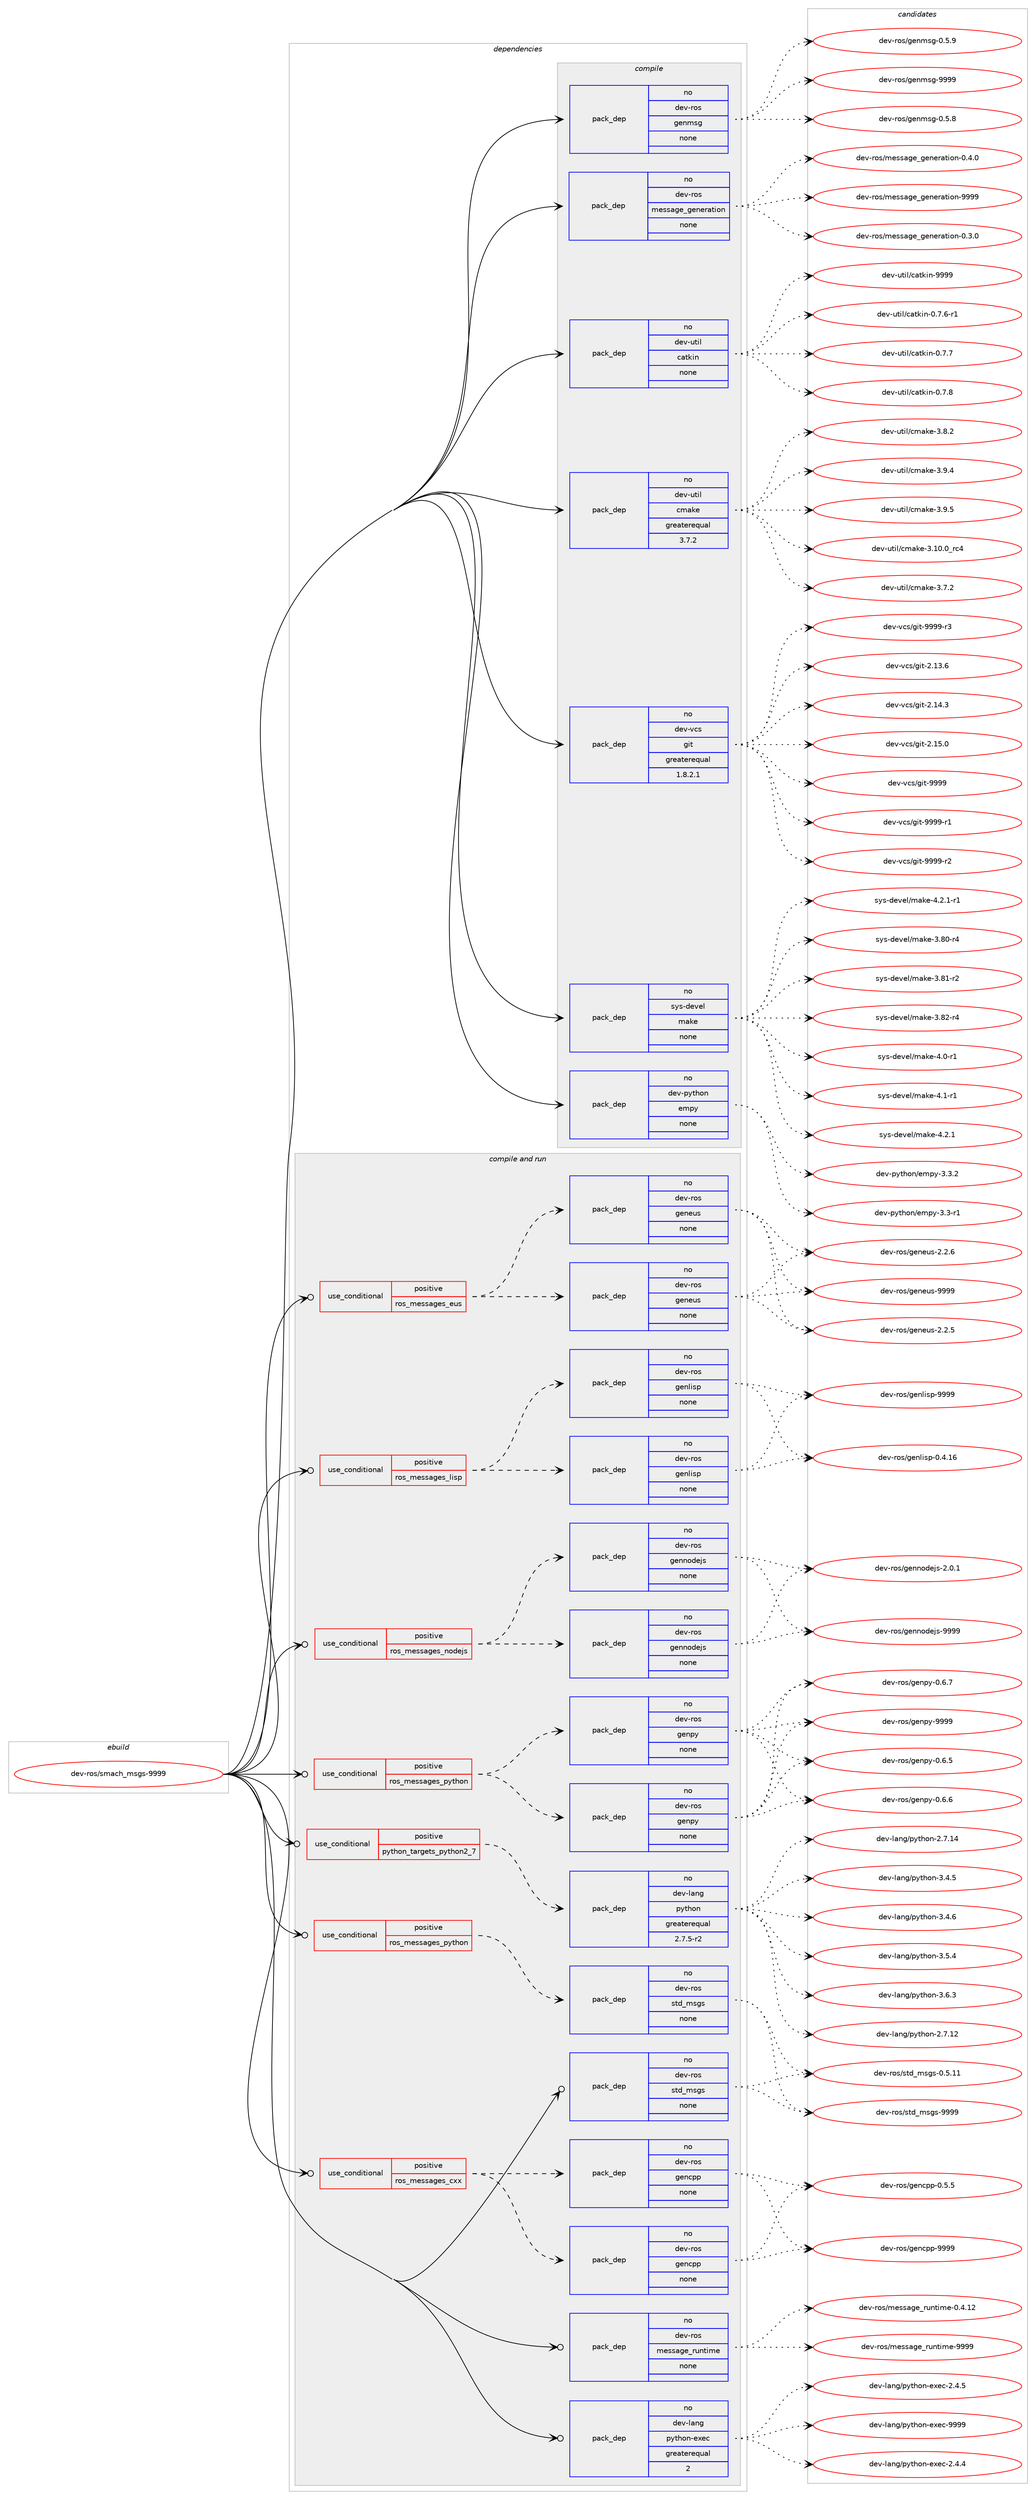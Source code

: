 digraph prolog {

# *************
# Graph options
# *************

newrank=true;
concentrate=true;
compound=true;
graph [rankdir=LR,fontname=Helvetica,fontsize=10,ranksep=1.5];#, ranksep=2.5, nodesep=0.2];
edge  [arrowhead=vee];
node  [fontname=Helvetica,fontsize=10];

# **********
# The ebuild
# **********

subgraph cluster_leftcol {
color=gray;
rank=same;
label=<<i>ebuild</i>>;
id [label="dev-ros/smach_msgs-9999", color=red, width=4, href="../dev-ros/smach_msgs-9999.svg"];
}

# ****************
# The dependencies
# ****************

subgraph cluster_midcol {
color=gray;
label=<<i>dependencies</i>>;
subgraph cluster_compile {
fillcolor="#eeeeee";
style=filled;
label=<<i>compile</i>>;
subgraph pack163169 {
dependency214370 [label=<<TABLE BORDER="0" CELLBORDER="1" CELLSPACING="0" CELLPADDING="4" WIDTH="220"><TR><TD ROWSPAN="6" CELLPADDING="30">pack_dep</TD></TR><TR><TD WIDTH="110">no</TD></TR><TR><TD>dev-python</TD></TR><TR><TD>empy</TD></TR><TR><TD>none</TD></TR><TR><TD></TD></TR></TABLE>>, shape=none, color=blue];
}
id:e -> dependency214370:w [weight=20,style="solid",arrowhead="vee"];
subgraph pack163170 {
dependency214371 [label=<<TABLE BORDER="0" CELLBORDER="1" CELLSPACING="0" CELLPADDING="4" WIDTH="220"><TR><TD ROWSPAN="6" CELLPADDING="30">pack_dep</TD></TR><TR><TD WIDTH="110">no</TD></TR><TR><TD>dev-ros</TD></TR><TR><TD>genmsg</TD></TR><TR><TD>none</TD></TR><TR><TD></TD></TR></TABLE>>, shape=none, color=blue];
}
id:e -> dependency214371:w [weight=20,style="solid",arrowhead="vee"];
subgraph pack163171 {
dependency214372 [label=<<TABLE BORDER="0" CELLBORDER="1" CELLSPACING="0" CELLPADDING="4" WIDTH="220"><TR><TD ROWSPAN="6" CELLPADDING="30">pack_dep</TD></TR><TR><TD WIDTH="110">no</TD></TR><TR><TD>dev-ros</TD></TR><TR><TD>message_generation</TD></TR><TR><TD>none</TD></TR><TR><TD></TD></TR></TABLE>>, shape=none, color=blue];
}
id:e -> dependency214372:w [weight=20,style="solid",arrowhead="vee"];
subgraph pack163172 {
dependency214373 [label=<<TABLE BORDER="0" CELLBORDER="1" CELLSPACING="0" CELLPADDING="4" WIDTH="220"><TR><TD ROWSPAN="6" CELLPADDING="30">pack_dep</TD></TR><TR><TD WIDTH="110">no</TD></TR><TR><TD>dev-util</TD></TR><TR><TD>catkin</TD></TR><TR><TD>none</TD></TR><TR><TD></TD></TR></TABLE>>, shape=none, color=blue];
}
id:e -> dependency214373:w [weight=20,style="solid",arrowhead="vee"];
subgraph pack163173 {
dependency214374 [label=<<TABLE BORDER="0" CELLBORDER="1" CELLSPACING="0" CELLPADDING="4" WIDTH="220"><TR><TD ROWSPAN="6" CELLPADDING="30">pack_dep</TD></TR><TR><TD WIDTH="110">no</TD></TR><TR><TD>dev-util</TD></TR><TR><TD>cmake</TD></TR><TR><TD>greaterequal</TD></TR><TR><TD>3.7.2</TD></TR></TABLE>>, shape=none, color=blue];
}
id:e -> dependency214374:w [weight=20,style="solid",arrowhead="vee"];
subgraph pack163174 {
dependency214375 [label=<<TABLE BORDER="0" CELLBORDER="1" CELLSPACING="0" CELLPADDING="4" WIDTH="220"><TR><TD ROWSPAN="6" CELLPADDING="30">pack_dep</TD></TR><TR><TD WIDTH="110">no</TD></TR><TR><TD>dev-vcs</TD></TR><TR><TD>git</TD></TR><TR><TD>greaterequal</TD></TR><TR><TD>1.8.2.1</TD></TR></TABLE>>, shape=none, color=blue];
}
id:e -> dependency214375:w [weight=20,style="solid",arrowhead="vee"];
subgraph pack163175 {
dependency214376 [label=<<TABLE BORDER="0" CELLBORDER="1" CELLSPACING="0" CELLPADDING="4" WIDTH="220"><TR><TD ROWSPAN="6" CELLPADDING="30">pack_dep</TD></TR><TR><TD WIDTH="110">no</TD></TR><TR><TD>sys-devel</TD></TR><TR><TD>make</TD></TR><TR><TD>none</TD></TR><TR><TD></TD></TR></TABLE>>, shape=none, color=blue];
}
id:e -> dependency214376:w [weight=20,style="solid",arrowhead="vee"];
}
subgraph cluster_compileandrun {
fillcolor="#eeeeee";
style=filled;
label=<<i>compile and run</i>>;
subgraph cond47211 {
dependency214377 [label=<<TABLE BORDER="0" CELLBORDER="1" CELLSPACING="0" CELLPADDING="4"><TR><TD ROWSPAN="3" CELLPADDING="10">use_conditional</TD></TR><TR><TD>positive</TD></TR><TR><TD>python_targets_python2_7</TD></TR></TABLE>>, shape=none, color=red];
subgraph pack163176 {
dependency214378 [label=<<TABLE BORDER="0" CELLBORDER="1" CELLSPACING="0" CELLPADDING="4" WIDTH="220"><TR><TD ROWSPAN="6" CELLPADDING="30">pack_dep</TD></TR><TR><TD WIDTH="110">no</TD></TR><TR><TD>dev-lang</TD></TR><TR><TD>python</TD></TR><TR><TD>greaterequal</TD></TR><TR><TD>2.7.5-r2</TD></TR></TABLE>>, shape=none, color=blue];
}
dependency214377:e -> dependency214378:w [weight=20,style="dashed",arrowhead="vee"];
}
id:e -> dependency214377:w [weight=20,style="solid",arrowhead="odotvee"];
subgraph cond47212 {
dependency214379 [label=<<TABLE BORDER="0" CELLBORDER="1" CELLSPACING="0" CELLPADDING="4"><TR><TD ROWSPAN="3" CELLPADDING="10">use_conditional</TD></TR><TR><TD>positive</TD></TR><TR><TD>ros_messages_cxx</TD></TR></TABLE>>, shape=none, color=red];
subgraph pack163177 {
dependency214380 [label=<<TABLE BORDER="0" CELLBORDER="1" CELLSPACING="0" CELLPADDING="4" WIDTH="220"><TR><TD ROWSPAN="6" CELLPADDING="30">pack_dep</TD></TR><TR><TD WIDTH="110">no</TD></TR><TR><TD>dev-ros</TD></TR><TR><TD>gencpp</TD></TR><TR><TD>none</TD></TR><TR><TD></TD></TR></TABLE>>, shape=none, color=blue];
}
dependency214379:e -> dependency214380:w [weight=20,style="dashed",arrowhead="vee"];
subgraph pack163178 {
dependency214381 [label=<<TABLE BORDER="0" CELLBORDER="1" CELLSPACING="0" CELLPADDING="4" WIDTH="220"><TR><TD ROWSPAN="6" CELLPADDING="30">pack_dep</TD></TR><TR><TD WIDTH="110">no</TD></TR><TR><TD>dev-ros</TD></TR><TR><TD>gencpp</TD></TR><TR><TD>none</TD></TR><TR><TD></TD></TR></TABLE>>, shape=none, color=blue];
}
dependency214379:e -> dependency214381:w [weight=20,style="dashed",arrowhead="vee"];
}
id:e -> dependency214379:w [weight=20,style="solid",arrowhead="odotvee"];
subgraph cond47213 {
dependency214382 [label=<<TABLE BORDER="0" CELLBORDER="1" CELLSPACING="0" CELLPADDING="4"><TR><TD ROWSPAN="3" CELLPADDING="10">use_conditional</TD></TR><TR><TD>positive</TD></TR><TR><TD>ros_messages_eus</TD></TR></TABLE>>, shape=none, color=red];
subgraph pack163179 {
dependency214383 [label=<<TABLE BORDER="0" CELLBORDER="1" CELLSPACING="0" CELLPADDING="4" WIDTH="220"><TR><TD ROWSPAN="6" CELLPADDING="30">pack_dep</TD></TR><TR><TD WIDTH="110">no</TD></TR><TR><TD>dev-ros</TD></TR><TR><TD>geneus</TD></TR><TR><TD>none</TD></TR><TR><TD></TD></TR></TABLE>>, shape=none, color=blue];
}
dependency214382:e -> dependency214383:w [weight=20,style="dashed",arrowhead="vee"];
subgraph pack163180 {
dependency214384 [label=<<TABLE BORDER="0" CELLBORDER="1" CELLSPACING="0" CELLPADDING="4" WIDTH="220"><TR><TD ROWSPAN="6" CELLPADDING="30">pack_dep</TD></TR><TR><TD WIDTH="110">no</TD></TR><TR><TD>dev-ros</TD></TR><TR><TD>geneus</TD></TR><TR><TD>none</TD></TR><TR><TD></TD></TR></TABLE>>, shape=none, color=blue];
}
dependency214382:e -> dependency214384:w [weight=20,style="dashed",arrowhead="vee"];
}
id:e -> dependency214382:w [weight=20,style="solid",arrowhead="odotvee"];
subgraph cond47214 {
dependency214385 [label=<<TABLE BORDER="0" CELLBORDER="1" CELLSPACING="0" CELLPADDING="4"><TR><TD ROWSPAN="3" CELLPADDING="10">use_conditional</TD></TR><TR><TD>positive</TD></TR><TR><TD>ros_messages_lisp</TD></TR></TABLE>>, shape=none, color=red];
subgraph pack163181 {
dependency214386 [label=<<TABLE BORDER="0" CELLBORDER="1" CELLSPACING="0" CELLPADDING="4" WIDTH="220"><TR><TD ROWSPAN="6" CELLPADDING="30">pack_dep</TD></TR><TR><TD WIDTH="110">no</TD></TR><TR><TD>dev-ros</TD></TR><TR><TD>genlisp</TD></TR><TR><TD>none</TD></TR><TR><TD></TD></TR></TABLE>>, shape=none, color=blue];
}
dependency214385:e -> dependency214386:w [weight=20,style="dashed",arrowhead="vee"];
subgraph pack163182 {
dependency214387 [label=<<TABLE BORDER="0" CELLBORDER="1" CELLSPACING="0" CELLPADDING="4" WIDTH="220"><TR><TD ROWSPAN="6" CELLPADDING="30">pack_dep</TD></TR><TR><TD WIDTH="110">no</TD></TR><TR><TD>dev-ros</TD></TR><TR><TD>genlisp</TD></TR><TR><TD>none</TD></TR><TR><TD></TD></TR></TABLE>>, shape=none, color=blue];
}
dependency214385:e -> dependency214387:w [weight=20,style="dashed",arrowhead="vee"];
}
id:e -> dependency214385:w [weight=20,style="solid",arrowhead="odotvee"];
subgraph cond47215 {
dependency214388 [label=<<TABLE BORDER="0" CELLBORDER="1" CELLSPACING="0" CELLPADDING="4"><TR><TD ROWSPAN="3" CELLPADDING="10">use_conditional</TD></TR><TR><TD>positive</TD></TR><TR><TD>ros_messages_nodejs</TD></TR></TABLE>>, shape=none, color=red];
subgraph pack163183 {
dependency214389 [label=<<TABLE BORDER="0" CELLBORDER="1" CELLSPACING="0" CELLPADDING="4" WIDTH="220"><TR><TD ROWSPAN="6" CELLPADDING="30">pack_dep</TD></TR><TR><TD WIDTH="110">no</TD></TR><TR><TD>dev-ros</TD></TR><TR><TD>gennodejs</TD></TR><TR><TD>none</TD></TR><TR><TD></TD></TR></TABLE>>, shape=none, color=blue];
}
dependency214388:e -> dependency214389:w [weight=20,style="dashed",arrowhead="vee"];
subgraph pack163184 {
dependency214390 [label=<<TABLE BORDER="0" CELLBORDER="1" CELLSPACING="0" CELLPADDING="4" WIDTH="220"><TR><TD ROWSPAN="6" CELLPADDING="30">pack_dep</TD></TR><TR><TD WIDTH="110">no</TD></TR><TR><TD>dev-ros</TD></TR><TR><TD>gennodejs</TD></TR><TR><TD>none</TD></TR><TR><TD></TD></TR></TABLE>>, shape=none, color=blue];
}
dependency214388:e -> dependency214390:w [weight=20,style="dashed",arrowhead="vee"];
}
id:e -> dependency214388:w [weight=20,style="solid",arrowhead="odotvee"];
subgraph cond47216 {
dependency214391 [label=<<TABLE BORDER="0" CELLBORDER="1" CELLSPACING="0" CELLPADDING="4"><TR><TD ROWSPAN="3" CELLPADDING="10">use_conditional</TD></TR><TR><TD>positive</TD></TR><TR><TD>ros_messages_python</TD></TR></TABLE>>, shape=none, color=red];
subgraph pack163185 {
dependency214392 [label=<<TABLE BORDER="0" CELLBORDER="1" CELLSPACING="0" CELLPADDING="4" WIDTH="220"><TR><TD ROWSPAN="6" CELLPADDING="30">pack_dep</TD></TR><TR><TD WIDTH="110">no</TD></TR><TR><TD>dev-ros</TD></TR><TR><TD>genpy</TD></TR><TR><TD>none</TD></TR><TR><TD></TD></TR></TABLE>>, shape=none, color=blue];
}
dependency214391:e -> dependency214392:w [weight=20,style="dashed",arrowhead="vee"];
subgraph pack163186 {
dependency214393 [label=<<TABLE BORDER="0" CELLBORDER="1" CELLSPACING="0" CELLPADDING="4" WIDTH="220"><TR><TD ROWSPAN="6" CELLPADDING="30">pack_dep</TD></TR><TR><TD WIDTH="110">no</TD></TR><TR><TD>dev-ros</TD></TR><TR><TD>genpy</TD></TR><TR><TD>none</TD></TR><TR><TD></TD></TR></TABLE>>, shape=none, color=blue];
}
dependency214391:e -> dependency214393:w [weight=20,style="dashed",arrowhead="vee"];
}
id:e -> dependency214391:w [weight=20,style="solid",arrowhead="odotvee"];
subgraph cond47217 {
dependency214394 [label=<<TABLE BORDER="0" CELLBORDER="1" CELLSPACING="0" CELLPADDING="4"><TR><TD ROWSPAN="3" CELLPADDING="10">use_conditional</TD></TR><TR><TD>positive</TD></TR><TR><TD>ros_messages_python</TD></TR></TABLE>>, shape=none, color=red];
subgraph pack163187 {
dependency214395 [label=<<TABLE BORDER="0" CELLBORDER="1" CELLSPACING="0" CELLPADDING="4" WIDTH="220"><TR><TD ROWSPAN="6" CELLPADDING="30">pack_dep</TD></TR><TR><TD WIDTH="110">no</TD></TR><TR><TD>dev-ros</TD></TR><TR><TD>std_msgs</TD></TR><TR><TD>none</TD></TR><TR><TD></TD></TR></TABLE>>, shape=none, color=blue];
}
dependency214394:e -> dependency214395:w [weight=20,style="dashed",arrowhead="vee"];
}
id:e -> dependency214394:w [weight=20,style="solid",arrowhead="odotvee"];
subgraph pack163188 {
dependency214396 [label=<<TABLE BORDER="0" CELLBORDER="1" CELLSPACING="0" CELLPADDING="4" WIDTH="220"><TR><TD ROWSPAN="6" CELLPADDING="30">pack_dep</TD></TR><TR><TD WIDTH="110">no</TD></TR><TR><TD>dev-lang</TD></TR><TR><TD>python-exec</TD></TR><TR><TD>greaterequal</TD></TR><TR><TD>2</TD></TR></TABLE>>, shape=none, color=blue];
}
id:e -> dependency214396:w [weight=20,style="solid",arrowhead="odotvee"];
subgraph pack163189 {
dependency214397 [label=<<TABLE BORDER="0" CELLBORDER="1" CELLSPACING="0" CELLPADDING="4" WIDTH="220"><TR><TD ROWSPAN="6" CELLPADDING="30">pack_dep</TD></TR><TR><TD WIDTH="110">no</TD></TR><TR><TD>dev-ros</TD></TR><TR><TD>message_runtime</TD></TR><TR><TD>none</TD></TR><TR><TD></TD></TR></TABLE>>, shape=none, color=blue];
}
id:e -> dependency214397:w [weight=20,style="solid",arrowhead="odotvee"];
subgraph pack163190 {
dependency214398 [label=<<TABLE BORDER="0" CELLBORDER="1" CELLSPACING="0" CELLPADDING="4" WIDTH="220"><TR><TD ROWSPAN="6" CELLPADDING="30">pack_dep</TD></TR><TR><TD WIDTH="110">no</TD></TR><TR><TD>dev-ros</TD></TR><TR><TD>std_msgs</TD></TR><TR><TD>none</TD></TR><TR><TD></TD></TR></TABLE>>, shape=none, color=blue];
}
id:e -> dependency214398:w [weight=20,style="solid",arrowhead="odotvee"];
}
subgraph cluster_run {
fillcolor="#eeeeee";
style=filled;
label=<<i>run</i>>;
}
}

# **************
# The candidates
# **************

subgraph cluster_choices {
rank=same;
color=gray;
label=<<i>candidates</i>>;

subgraph choice163169 {
color=black;
nodesep=1;
choice1001011184511212111610411111047101109112121455146514511449 [label="dev-python/empy-3.3-r1", color=red, width=4,href="../dev-python/empy-3.3-r1.svg"];
choice1001011184511212111610411111047101109112121455146514650 [label="dev-python/empy-3.3.2", color=red, width=4,href="../dev-python/empy-3.3.2.svg"];
dependency214370:e -> choice1001011184511212111610411111047101109112121455146514511449:w [style=dotted,weight="100"];
dependency214370:e -> choice1001011184511212111610411111047101109112121455146514650:w [style=dotted,weight="100"];
}
subgraph choice163170 {
color=black;
nodesep=1;
choice1001011184511411111547103101110109115103454846534656 [label="dev-ros/genmsg-0.5.8", color=red, width=4,href="../dev-ros/genmsg-0.5.8.svg"];
choice1001011184511411111547103101110109115103454846534657 [label="dev-ros/genmsg-0.5.9", color=red, width=4,href="../dev-ros/genmsg-0.5.9.svg"];
choice10010111845114111115471031011101091151034557575757 [label="dev-ros/genmsg-9999", color=red, width=4,href="../dev-ros/genmsg-9999.svg"];
dependency214371:e -> choice1001011184511411111547103101110109115103454846534656:w [style=dotted,weight="100"];
dependency214371:e -> choice1001011184511411111547103101110109115103454846534657:w [style=dotted,weight="100"];
dependency214371:e -> choice10010111845114111115471031011101091151034557575757:w [style=dotted,weight="100"];
}
subgraph choice163171 {
color=black;
nodesep=1;
choice1001011184511411111547109101115115971031019510310111010111497116105111110454846514648 [label="dev-ros/message_generation-0.3.0", color=red, width=4,href="../dev-ros/message_generation-0.3.0.svg"];
choice1001011184511411111547109101115115971031019510310111010111497116105111110454846524648 [label="dev-ros/message_generation-0.4.0", color=red, width=4,href="../dev-ros/message_generation-0.4.0.svg"];
choice10010111845114111115471091011151159710310195103101110101114971161051111104557575757 [label="dev-ros/message_generation-9999", color=red, width=4,href="../dev-ros/message_generation-9999.svg"];
dependency214372:e -> choice1001011184511411111547109101115115971031019510310111010111497116105111110454846514648:w [style=dotted,weight="100"];
dependency214372:e -> choice1001011184511411111547109101115115971031019510310111010111497116105111110454846524648:w [style=dotted,weight="100"];
dependency214372:e -> choice10010111845114111115471091011151159710310195103101110101114971161051111104557575757:w [style=dotted,weight="100"];
}
subgraph choice163172 {
color=black;
nodesep=1;
choice100101118451171161051084799971161071051104548465546544511449 [label="dev-util/catkin-0.7.6-r1", color=red, width=4,href="../dev-util/catkin-0.7.6-r1.svg"];
choice10010111845117116105108479997116107105110454846554655 [label="dev-util/catkin-0.7.7", color=red, width=4,href="../dev-util/catkin-0.7.7.svg"];
choice10010111845117116105108479997116107105110454846554656 [label="dev-util/catkin-0.7.8", color=red, width=4,href="../dev-util/catkin-0.7.8.svg"];
choice100101118451171161051084799971161071051104557575757 [label="dev-util/catkin-9999", color=red, width=4,href="../dev-util/catkin-9999.svg"];
dependency214373:e -> choice100101118451171161051084799971161071051104548465546544511449:w [style=dotted,weight="100"];
dependency214373:e -> choice10010111845117116105108479997116107105110454846554655:w [style=dotted,weight="100"];
dependency214373:e -> choice10010111845117116105108479997116107105110454846554656:w [style=dotted,weight="100"];
dependency214373:e -> choice100101118451171161051084799971161071051104557575757:w [style=dotted,weight="100"];
}
subgraph choice163173 {
color=black;
nodesep=1;
choice1001011184511711610510847991099710710145514649484648951149952 [label="dev-util/cmake-3.10.0_rc4", color=red, width=4,href="../dev-util/cmake-3.10.0_rc4.svg"];
choice10010111845117116105108479910997107101455146554650 [label="dev-util/cmake-3.7.2", color=red, width=4,href="../dev-util/cmake-3.7.2.svg"];
choice10010111845117116105108479910997107101455146564650 [label="dev-util/cmake-3.8.2", color=red, width=4,href="../dev-util/cmake-3.8.2.svg"];
choice10010111845117116105108479910997107101455146574652 [label="dev-util/cmake-3.9.4", color=red, width=4,href="../dev-util/cmake-3.9.4.svg"];
choice10010111845117116105108479910997107101455146574653 [label="dev-util/cmake-3.9.5", color=red, width=4,href="../dev-util/cmake-3.9.5.svg"];
dependency214374:e -> choice1001011184511711610510847991099710710145514649484648951149952:w [style=dotted,weight="100"];
dependency214374:e -> choice10010111845117116105108479910997107101455146554650:w [style=dotted,weight="100"];
dependency214374:e -> choice10010111845117116105108479910997107101455146564650:w [style=dotted,weight="100"];
dependency214374:e -> choice10010111845117116105108479910997107101455146574652:w [style=dotted,weight="100"];
dependency214374:e -> choice10010111845117116105108479910997107101455146574653:w [style=dotted,weight="100"];
}
subgraph choice163174 {
color=black;
nodesep=1;
choice10010111845118991154710310511645504649514654 [label="dev-vcs/git-2.13.6", color=red, width=4,href="../dev-vcs/git-2.13.6.svg"];
choice10010111845118991154710310511645504649524651 [label="dev-vcs/git-2.14.3", color=red, width=4,href="../dev-vcs/git-2.14.3.svg"];
choice10010111845118991154710310511645504649534648 [label="dev-vcs/git-2.15.0", color=red, width=4,href="../dev-vcs/git-2.15.0.svg"];
choice1001011184511899115471031051164557575757 [label="dev-vcs/git-9999", color=red, width=4,href="../dev-vcs/git-9999.svg"];
choice10010111845118991154710310511645575757574511449 [label="dev-vcs/git-9999-r1", color=red, width=4,href="../dev-vcs/git-9999-r1.svg"];
choice10010111845118991154710310511645575757574511450 [label="dev-vcs/git-9999-r2", color=red, width=4,href="../dev-vcs/git-9999-r2.svg"];
choice10010111845118991154710310511645575757574511451 [label="dev-vcs/git-9999-r3", color=red, width=4,href="../dev-vcs/git-9999-r3.svg"];
dependency214375:e -> choice10010111845118991154710310511645504649514654:w [style=dotted,weight="100"];
dependency214375:e -> choice10010111845118991154710310511645504649524651:w [style=dotted,weight="100"];
dependency214375:e -> choice10010111845118991154710310511645504649534648:w [style=dotted,weight="100"];
dependency214375:e -> choice1001011184511899115471031051164557575757:w [style=dotted,weight="100"];
dependency214375:e -> choice10010111845118991154710310511645575757574511449:w [style=dotted,weight="100"];
dependency214375:e -> choice10010111845118991154710310511645575757574511450:w [style=dotted,weight="100"];
dependency214375:e -> choice10010111845118991154710310511645575757574511451:w [style=dotted,weight="100"];
}
subgraph choice163175 {
color=black;
nodesep=1;
choice11512111545100101118101108471099710710145514656484511452 [label="sys-devel/make-3.80-r4", color=red, width=4,href="../sys-devel/make-3.80-r4.svg"];
choice11512111545100101118101108471099710710145514656494511450 [label="sys-devel/make-3.81-r2", color=red, width=4,href="../sys-devel/make-3.81-r2.svg"];
choice11512111545100101118101108471099710710145514656504511452 [label="sys-devel/make-3.82-r4", color=red, width=4,href="../sys-devel/make-3.82-r4.svg"];
choice115121115451001011181011084710997107101455246484511449 [label="sys-devel/make-4.0-r1", color=red, width=4,href="../sys-devel/make-4.0-r1.svg"];
choice115121115451001011181011084710997107101455246494511449 [label="sys-devel/make-4.1-r1", color=red, width=4,href="../sys-devel/make-4.1-r1.svg"];
choice115121115451001011181011084710997107101455246504649 [label="sys-devel/make-4.2.1", color=red, width=4,href="../sys-devel/make-4.2.1.svg"];
choice1151211154510010111810110847109971071014552465046494511449 [label="sys-devel/make-4.2.1-r1", color=red, width=4,href="../sys-devel/make-4.2.1-r1.svg"];
dependency214376:e -> choice11512111545100101118101108471099710710145514656484511452:w [style=dotted,weight="100"];
dependency214376:e -> choice11512111545100101118101108471099710710145514656494511450:w [style=dotted,weight="100"];
dependency214376:e -> choice11512111545100101118101108471099710710145514656504511452:w [style=dotted,weight="100"];
dependency214376:e -> choice115121115451001011181011084710997107101455246484511449:w [style=dotted,weight="100"];
dependency214376:e -> choice115121115451001011181011084710997107101455246494511449:w [style=dotted,weight="100"];
dependency214376:e -> choice115121115451001011181011084710997107101455246504649:w [style=dotted,weight="100"];
dependency214376:e -> choice1151211154510010111810110847109971071014552465046494511449:w [style=dotted,weight="100"];
}
subgraph choice163176 {
color=black;
nodesep=1;
choice10010111845108971101034711212111610411111045504655464950 [label="dev-lang/python-2.7.12", color=red, width=4,href="../dev-lang/python-2.7.12.svg"];
choice10010111845108971101034711212111610411111045504655464952 [label="dev-lang/python-2.7.14", color=red, width=4,href="../dev-lang/python-2.7.14.svg"];
choice100101118451089711010347112121116104111110455146524653 [label="dev-lang/python-3.4.5", color=red, width=4,href="../dev-lang/python-3.4.5.svg"];
choice100101118451089711010347112121116104111110455146524654 [label="dev-lang/python-3.4.6", color=red, width=4,href="../dev-lang/python-3.4.6.svg"];
choice100101118451089711010347112121116104111110455146534652 [label="dev-lang/python-3.5.4", color=red, width=4,href="../dev-lang/python-3.5.4.svg"];
choice100101118451089711010347112121116104111110455146544651 [label="dev-lang/python-3.6.3", color=red, width=4,href="../dev-lang/python-3.6.3.svg"];
dependency214378:e -> choice10010111845108971101034711212111610411111045504655464950:w [style=dotted,weight="100"];
dependency214378:e -> choice10010111845108971101034711212111610411111045504655464952:w [style=dotted,weight="100"];
dependency214378:e -> choice100101118451089711010347112121116104111110455146524653:w [style=dotted,weight="100"];
dependency214378:e -> choice100101118451089711010347112121116104111110455146524654:w [style=dotted,weight="100"];
dependency214378:e -> choice100101118451089711010347112121116104111110455146534652:w [style=dotted,weight="100"];
dependency214378:e -> choice100101118451089711010347112121116104111110455146544651:w [style=dotted,weight="100"];
}
subgraph choice163177 {
color=black;
nodesep=1;
choice100101118451141111154710310111099112112454846534653 [label="dev-ros/gencpp-0.5.5", color=red, width=4,href="../dev-ros/gencpp-0.5.5.svg"];
choice1001011184511411111547103101110991121124557575757 [label="dev-ros/gencpp-9999", color=red, width=4,href="../dev-ros/gencpp-9999.svg"];
dependency214380:e -> choice100101118451141111154710310111099112112454846534653:w [style=dotted,weight="100"];
dependency214380:e -> choice1001011184511411111547103101110991121124557575757:w [style=dotted,weight="100"];
}
subgraph choice163178 {
color=black;
nodesep=1;
choice100101118451141111154710310111099112112454846534653 [label="dev-ros/gencpp-0.5.5", color=red, width=4,href="../dev-ros/gencpp-0.5.5.svg"];
choice1001011184511411111547103101110991121124557575757 [label="dev-ros/gencpp-9999", color=red, width=4,href="../dev-ros/gencpp-9999.svg"];
dependency214381:e -> choice100101118451141111154710310111099112112454846534653:w [style=dotted,weight="100"];
dependency214381:e -> choice1001011184511411111547103101110991121124557575757:w [style=dotted,weight="100"];
}
subgraph choice163179 {
color=black;
nodesep=1;
choice1001011184511411111547103101110101117115455046504653 [label="dev-ros/geneus-2.2.5", color=red, width=4,href="../dev-ros/geneus-2.2.5.svg"];
choice1001011184511411111547103101110101117115455046504654 [label="dev-ros/geneus-2.2.6", color=red, width=4,href="../dev-ros/geneus-2.2.6.svg"];
choice10010111845114111115471031011101011171154557575757 [label="dev-ros/geneus-9999", color=red, width=4,href="../dev-ros/geneus-9999.svg"];
dependency214383:e -> choice1001011184511411111547103101110101117115455046504653:w [style=dotted,weight="100"];
dependency214383:e -> choice1001011184511411111547103101110101117115455046504654:w [style=dotted,weight="100"];
dependency214383:e -> choice10010111845114111115471031011101011171154557575757:w [style=dotted,weight="100"];
}
subgraph choice163180 {
color=black;
nodesep=1;
choice1001011184511411111547103101110101117115455046504653 [label="dev-ros/geneus-2.2.5", color=red, width=4,href="../dev-ros/geneus-2.2.5.svg"];
choice1001011184511411111547103101110101117115455046504654 [label="dev-ros/geneus-2.2.6", color=red, width=4,href="../dev-ros/geneus-2.2.6.svg"];
choice10010111845114111115471031011101011171154557575757 [label="dev-ros/geneus-9999", color=red, width=4,href="../dev-ros/geneus-9999.svg"];
dependency214384:e -> choice1001011184511411111547103101110101117115455046504653:w [style=dotted,weight="100"];
dependency214384:e -> choice1001011184511411111547103101110101117115455046504654:w [style=dotted,weight="100"];
dependency214384:e -> choice10010111845114111115471031011101011171154557575757:w [style=dotted,weight="100"];
}
subgraph choice163181 {
color=black;
nodesep=1;
choice100101118451141111154710310111010810511511245484652464954 [label="dev-ros/genlisp-0.4.16", color=red, width=4,href="../dev-ros/genlisp-0.4.16.svg"];
choice10010111845114111115471031011101081051151124557575757 [label="dev-ros/genlisp-9999", color=red, width=4,href="../dev-ros/genlisp-9999.svg"];
dependency214386:e -> choice100101118451141111154710310111010810511511245484652464954:w [style=dotted,weight="100"];
dependency214386:e -> choice10010111845114111115471031011101081051151124557575757:w [style=dotted,weight="100"];
}
subgraph choice163182 {
color=black;
nodesep=1;
choice100101118451141111154710310111010810511511245484652464954 [label="dev-ros/genlisp-0.4.16", color=red, width=4,href="../dev-ros/genlisp-0.4.16.svg"];
choice10010111845114111115471031011101081051151124557575757 [label="dev-ros/genlisp-9999", color=red, width=4,href="../dev-ros/genlisp-9999.svg"];
dependency214387:e -> choice100101118451141111154710310111010810511511245484652464954:w [style=dotted,weight="100"];
dependency214387:e -> choice10010111845114111115471031011101081051151124557575757:w [style=dotted,weight="100"];
}
subgraph choice163183 {
color=black;
nodesep=1;
choice1001011184511411111547103101110110111100101106115455046484649 [label="dev-ros/gennodejs-2.0.1", color=red, width=4,href="../dev-ros/gennodejs-2.0.1.svg"];
choice10010111845114111115471031011101101111001011061154557575757 [label="dev-ros/gennodejs-9999", color=red, width=4,href="../dev-ros/gennodejs-9999.svg"];
dependency214389:e -> choice1001011184511411111547103101110110111100101106115455046484649:w [style=dotted,weight="100"];
dependency214389:e -> choice10010111845114111115471031011101101111001011061154557575757:w [style=dotted,weight="100"];
}
subgraph choice163184 {
color=black;
nodesep=1;
choice1001011184511411111547103101110110111100101106115455046484649 [label="dev-ros/gennodejs-2.0.1", color=red, width=4,href="../dev-ros/gennodejs-2.0.1.svg"];
choice10010111845114111115471031011101101111001011061154557575757 [label="dev-ros/gennodejs-9999", color=red, width=4,href="../dev-ros/gennodejs-9999.svg"];
dependency214390:e -> choice1001011184511411111547103101110110111100101106115455046484649:w [style=dotted,weight="100"];
dependency214390:e -> choice10010111845114111115471031011101101111001011061154557575757:w [style=dotted,weight="100"];
}
subgraph choice163185 {
color=black;
nodesep=1;
choice1001011184511411111547103101110112121454846544653 [label="dev-ros/genpy-0.6.5", color=red, width=4,href="../dev-ros/genpy-0.6.5.svg"];
choice1001011184511411111547103101110112121454846544654 [label="dev-ros/genpy-0.6.6", color=red, width=4,href="../dev-ros/genpy-0.6.6.svg"];
choice1001011184511411111547103101110112121454846544655 [label="dev-ros/genpy-0.6.7", color=red, width=4,href="../dev-ros/genpy-0.6.7.svg"];
choice10010111845114111115471031011101121214557575757 [label="dev-ros/genpy-9999", color=red, width=4,href="../dev-ros/genpy-9999.svg"];
dependency214392:e -> choice1001011184511411111547103101110112121454846544653:w [style=dotted,weight="100"];
dependency214392:e -> choice1001011184511411111547103101110112121454846544654:w [style=dotted,weight="100"];
dependency214392:e -> choice1001011184511411111547103101110112121454846544655:w [style=dotted,weight="100"];
dependency214392:e -> choice10010111845114111115471031011101121214557575757:w [style=dotted,weight="100"];
}
subgraph choice163186 {
color=black;
nodesep=1;
choice1001011184511411111547103101110112121454846544653 [label="dev-ros/genpy-0.6.5", color=red, width=4,href="../dev-ros/genpy-0.6.5.svg"];
choice1001011184511411111547103101110112121454846544654 [label="dev-ros/genpy-0.6.6", color=red, width=4,href="../dev-ros/genpy-0.6.6.svg"];
choice1001011184511411111547103101110112121454846544655 [label="dev-ros/genpy-0.6.7", color=red, width=4,href="../dev-ros/genpy-0.6.7.svg"];
choice10010111845114111115471031011101121214557575757 [label="dev-ros/genpy-9999", color=red, width=4,href="../dev-ros/genpy-9999.svg"];
dependency214393:e -> choice1001011184511411111547103101110112121454846544653:w [style=dotted,weight="100"];
dependency214393:e -> choice1001011184511411111547103101110112121454846544654:w [style=dotted,weight="100"];
dependency214393:e -> choice1001011184511411111547103101110112121454846544655:w [style=dotted,weight="100"];
dependency214393:e -> choice10010111845114111115471031011101121214557575757:w [style=dotted,weight="100"];
}
subgraph choice163187 {
color=black;
nodesep=1;
choice10010111845114111115471151161009510911510311545484653464949 [label="dev-ros/std_msgs-0.5.11", color=red, width=4,href="../dev-ros/std_msgs-0.5.11.svg"];
choice1001011184511411111547115116100951091151031154557575757 [label="dev-ros/std_msgs-9999", color=red, width=4,href="../dev-ros/std_msgs-9999.svg"];
dependency214395:e -> choice10010111845114111115471151161009510911510311545484653464949:w [style=dotted,weight="100"];
dependency214395:e -> choice1001011184511411111547115116100951091151031154557575757:w [style=dotted,weight="100"];
}
subgraph choice163188 {
color=black;
nodesep=1;
choice1001011184510897110103471121211161041111104510112010199455046524652 [label="dev-lang/python-exec-2.4.4", color=red, width=4,href="../dev-lang/python-exec-2.4.4.svg"];
choice1001011184510897110103471121211161041111104510112010199455046524653 [label="dev-lang/python-exec-2.4.5", color=red, width=4,href="../dev-lang/python-exec-2.4.5.svg"];
choice10010111845108971101034711212111610411111045101120101994557575757 [label="dev-lang/python-exec-9999", color=red, width=4,href="../dev-lang/python-exec-9999.svg"];
dependency214396:e -> choice1001011184510897110103471121211161041111104510112010199455046524652:w [style=dotted,weight="100"];
dependency214396:e -> choice1001011184510897110103471121211161041111104510112010199455046524653:w [style=dotted,weight="100"];
dependency214396:e -> choice10010111845108971101034711212111610411111045101120101994557575757:w [style=dotted,weight="100"];
}
subgraph choice163189 {
color=black;
nodesep=1;
choice1001011184511411111547109101115115971031019511411711011610510910145484652464950 [label="dev-ros/message_runtime-0.4.12", color=red, width=4,href="../dev-ros/message_runtime-0.4.12.svg"];
choice100101118451141111154710910111511597103101951141171101161051091014557575757 [label="dev-ros/message_runtime-9999", color=red, width=4,href="../dev-ros/message_runtime-9999.svg"];
dependency214397:e -> choice1001011184511411111547109101115115971031019511411711011610510910145484652464950:w [style=dotted,weight="100"];
dependency214397:e -> choice100101118451141111154710910111511597103101951141171101161051091014557575757:w [style=dotted,weight="100"];
}
subgraph choice163190 {
color=black;
nodesep=1;
choice10010111845114111115471151161009510911510311545484653464949 [label="dev-ros/std_msgs-0.5.11", color=red, width=4,href="../dev-ros/std_msgs-0.5.11.svg"];
choice1001011184511411111547115116100951091151031154557575757 [label="dev-ros/std_msgs-9999", color=red, width=4,href="../dev-ros/std_msgs-9999.svg"];
dependency214398:e -> choice10010111845114111115471151161009510911510311545484653464949:w [style=dotted,weight="100"];
dependency214398:e -> choice1001011184511411111547115116100951091151031154557575757:w [style=dotted,weight="100"];
}
}

}
